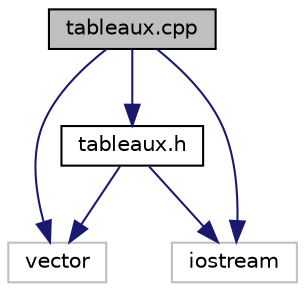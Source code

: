 digraph "tableaux.cpp"
{
 // LATEX_PDF_SIZE
  edge [fontname="Helvetica",fontsize="10",labelfontname="Helvetica",labelfontsize="10"];
  node [fontname="Helvetica",fontsize="10",shape=record];
  Node1 [label="tableaux.cpp",height=0.2,width=0.4,color="black", fillcolor="grey75", style="filled", fontcolor="black",tooltip="tableaux dynamique : https://zestedesavoir.com/tutoriels/822/la-programmation-en-c-moderne/le-debut-d..."];
  Node1 -> Node2 [color="midnightblue",fontsize="10",style="solid",fontname="Helvetica"];
  Node2 [label="tableaux.h",height=0.2,width=0.4,color="black", fillcolor="white", style="filled",URL="$tableaux_8h.html",tooltip=" "];
  Node2 -> Node3 [color="midnightblue",fontsize="10",style="solid",fontname="Helvetica"];
  Node3 [label="vector",height=0.2,width=0.4,color="grey75", fillcolor="white", style="filled",tooltip=" "];
  Node2 -> Node4 [color="midnightblue",fontsize="10",style="solid",fontname="Helvetica"];
  Node4 [label="iostream",height=0.2,width=0.4,color="grey75", fillcolor="white", style="filled",tooltip=" "];
  Node1 -> Node4 [color="midnightblue",fontsize="10",style="solid",fontname="Helvetica"];
  Node1 -> Node3 [color="midnightblue",fontsize="10",style="solid",fontname="Helvetica"];
}
